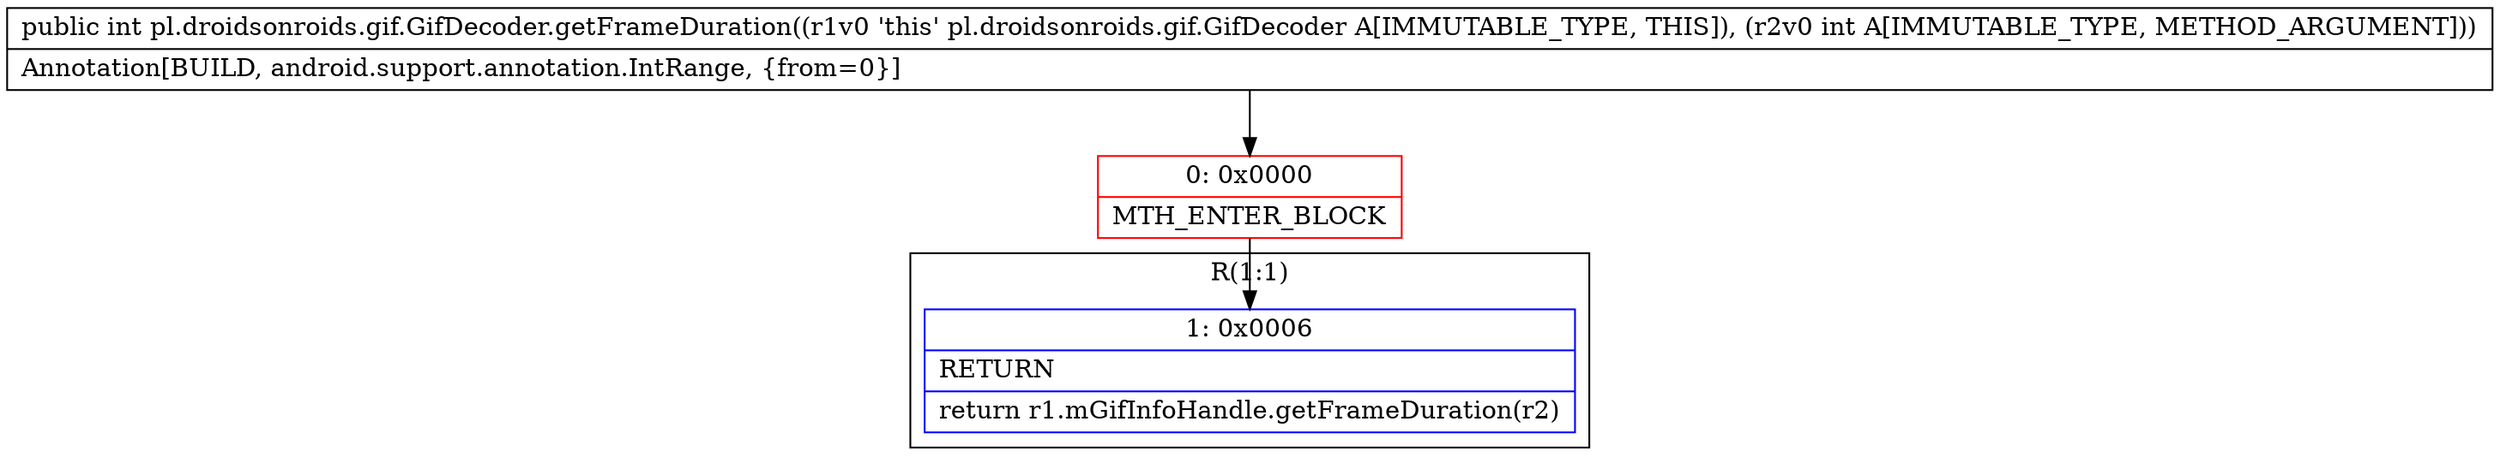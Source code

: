 digraph "CFG forpl.droidsonroids.gif.GifDecoder.getFrameDuration(I)I" {
subgraph cluster_Region_555491907 {
label = "R(1:1)";
node [shape=record,color=blue];
Node_1 [shape=record,label="{1\:\ 0x0006|RETURN\l|return r1.mGifInfoHandle.getFrameDuration(r2)\l}"];
}
Node_0 [shape=record,color=red,label="{0\:\ 0x0000|MTH_ENTER_BLOCK\l}"];
MethodNode[shape=record,label="{public int pl.droidsonroids.gif.GifDecoder.getFrameDuration((r1v0 'this' pl.droidsonroids.gif.GifDecoder A[IMMUTABLE_TYPE, THIS]), (r2v0 int A[IMMUTABLE_TYPE, METHOD_ARGUMENT]))  | Annotation[BUILD, android.support.annotation.IntRange, \{from=0\}]\l}"];
MethodNode -> Node_0;
Node_0 -> Node_1;
}

